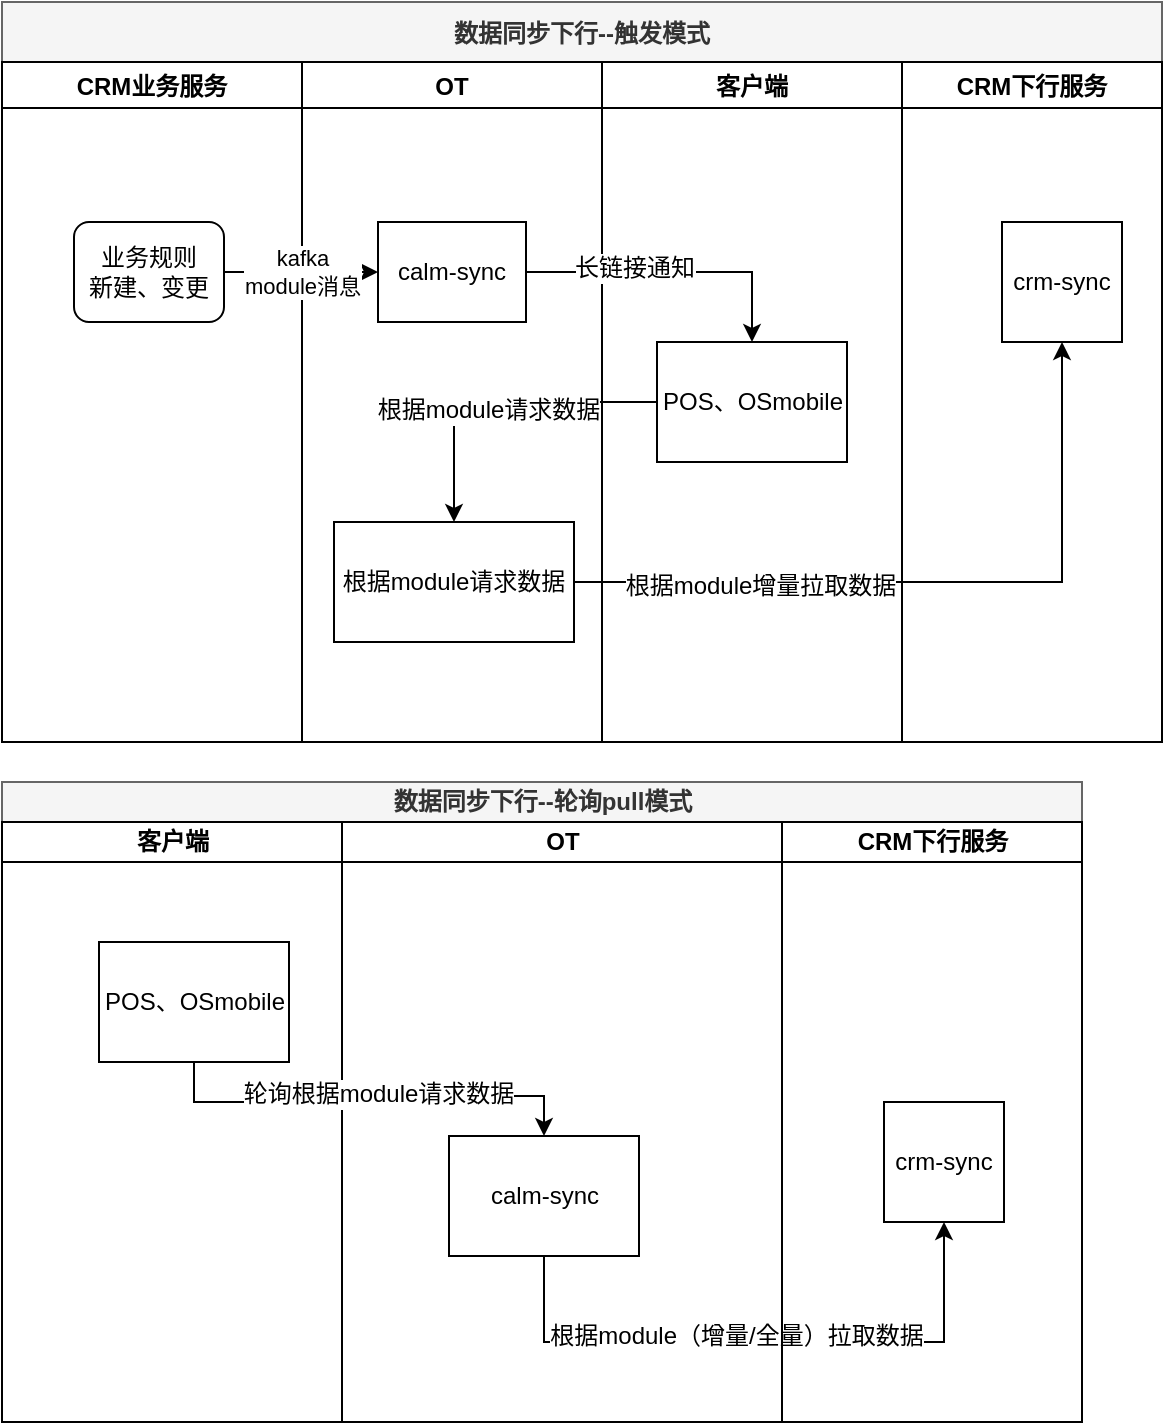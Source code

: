 <mxfile version="11.2.3" type="github" pages="1"><diagram id="SiB0vwN9JOx0_ccP5DaL" name="CRM同步下行"><mxGraphModel dx="946" dy="544" grid="1" gridSize="10" guides="1" tooltips="1" connect="1" arrows="1" fold="1" page="1" pageScale="1" pageWidth="827" pageHeight="1169" math="0" shadow="0"><root><mxCell id="0"/><mxCell id="1" parent="0"/><mxCell id="UvY-WXUA-jU0H9xlAhvb-1" value="数据同步下行--触发模式" style="swimlane;startSize=30;fillColor=#f5f5f5;strokeColor=#666666;fontColor=#333333;" vertex="1" parent="1"><mxGeometry x="120" y="60" width="580" height="370" as="geometry"/></mxCell><mxCell id="UvY-WXUA-jU0H9xlAhvb-2" value="CRM业务服务" style="swimlane;" vertex="1" parent="UvY-WXUA-jU0H9xlAhvb-1"><mxGeometry y="30" width="150" height="340" as="geometry"/></mxCell><mxCell id="UvY-WXUA-jU0H9xlAhvb-3" value="业务规则&lt;br&gt;新建、变更" style="rounded=1;whiteSpace=wrap;html=1;" vertex="1" parent="UvY-WXUA-jU0H9xlAhvb-2"><mxGeometry x="36" y="80" width="75" height="50" as="geometry"/></mxCell><mxCell id="UvY-WXUA-jU0H9xlAhvb-4" value="OT" style="swimlane;" vertex="1" parent="UvY-WXUA-jU0H9xlAhvb-1"><mxGeometry x="150" y="30" width="150" height="340" as="geometry"/></mxCell><mxCell id="UvY-WXUA-jU0H9xlAhvb-5" value="&lt;span&gt;calm-sync&lt;/span&gt;" style="rounded=0;whiteSpace=wrap;html=1;" vertex="1" parent="UvY-WXUA-jU0H9xlAhvb-4"><mxGeometry x="38" y="80" width="74" height="50" as="geometry"/></mxCell><mxCell id="UvY-WXUA-jU0H9xlAhvb-6" value="&lt;span&gt;根据module请求数据&lt;/span&gt;" style="rounded=0;whiteSpace=wrap;html=1;" vertex="1" parent="UvY-WXUA-jU0H9xlAhvb-4"><mxGeometry x="16" y="230" width="120" height="60" as="geometry"/></mxCell><mxCell id="UvY-WXUA-jU0H9xlAhvb-7" value="客户端" style="swimlane;" vertex="1" parent="UvY-WXUA-jU0H9xlAhvb-1"><mxGeometry x="300" y="30" width="150" height="340" as="geometry"/></mxCell><mxCell id="UvY-WXUA-jU0H9xlAhvb-8" value="&lt;span&gt;POS、OSmobile&lt;/span&gt;" style="rounded=0;whiteSpace=wrap;html=1;" vertex="1" parent="UvY-WXUA-jU0H9xlAhvb-7"><mxGeometry x="27.5" y="140" width="95" height="60" as="geometry"/></mxCell><mxCell id="UvY-WXUA-jU0H9xlAhvb-9" value="CRM下行服务" style="swimlane;" vertex="1" parent="UvY-WXUA-jU0H9xlAhvb-1"><mxGeometry x="450" y="30" width="130" height="340" as="geometry"/></mxCell><mxCell id="UvY-WXUA-jU0H9xlAhvb-10" value="crm-sync" style="rounded=0;whiteSpace=wrap;html=1;" vertex="1" parent="UvY-WXUA-jU0H9xlAhvb-9"><mxGeometry x="50" y="80" width="60" height="60" as="geometry"/></mxCell><mxCell id="UvY-WXUA-jU0H9xlAhvb-11" value="kafka&lt;br&gt;module消息&lt;br&gt;" style="edgeStyle=orthogonalEdgeStyle;rounded=0;orthogonalLoop=1;jettySize=auto;html=1;" edge="1" parent="UvY-WXUA-jU0H9xlAhvb-1" source="UvY-WXUA-jU0H9xlAhvb-3" target="UvY-WXUA-jU0H9xlAhvb-5"><mxGeometry relative="1" as="geometry"/></mxCell><mxCell id="UvY-WXUA-jU0H9xlAhvb-12" value="" style="edgeStyle=orthogonalEdgeStyle;rounded=0;orthogonalLoop=1;jettySize=auto;html=1;" edge="1" parent="UvY-WXUA-jU0H9xlAhvb-1" source="UvY-WXUA-jU0H9xlAhvb-5" target="UvY-WXUA-jU0H9xlAhvb-8"><mxGeometry relative="1" as="geometry"/></mxCell><mxCell id="UvY-WXUA-jU0H9xlAhvb-13" value="长链接通知" style="text;html=1;resizable=0;points=[];align=center;verticalAlign=middle;labelBackgroundColor=#ffffff;" vertex="1" connectable="0" parent="UvY-WXUA-jU0H9xlAhvb-12"><mxGeometry x="-0.267" y="2" relative="1" as="geometry"><mxPoint as="offset"/></mxGeometry></mxCell><mxCell id="UvY-WXUA-jU0H9xlAhvb-14" style="edgeStyle=orthogonalEdgeStyle;rounded=0;orthogonalLoop=1;jettySize=auto;html=1;exitX=0;exitY=0.5;exitDx=0;exitDy=0;entryX=0.5;entryY=0;entryDx=0;entryDy=0;" edge="1" parent="UvY-WXUA-jU0H9xlAhvb-1" source="UvY-WXUA-jU0H9xlAhvb-8" target="UvY-WXUA-jU0H9xlAhvb-6"><mxGeometry relative="1" as="geometry"/></mxCell><mxCell id="UvY-WXUA-jU0H9xlAhvb-15" value="根据module请求数据" style="text;html=1;resizable=0;points=[];align=center;verticalAlign=middle;labelBackgroundColor=#ffffff;" vertex="1" connectable="0" parent="UvY-WXUA-jU0H9xlAhvb-14"><mxGeometry x="0.049" y="4" relative="1" as="geometry"><mxPoint as="offset"/></mxGeometry></mxCell><mxCell id="UvY-WXUA-jU0H9xlAhvb-16" style="edgeStyle=orthogonalEdgeStyle;rounded=0;orthogonalLoop=1;jettySize=auto;html=1;exitX=1;exitY=0.5;exitDx=0;exitDy=0;entryX=0.5;entryY=1;entryDx=0;entryDy=0;" edge="1" parent="UvY-WXUA-jU0H9xlAhvb-1" source="UvY-WXUA-jU0H9xlAhvb-6" target="UvY-WXUA-jU0H9xlAhvb-10"><mxGeometry relative="1" as="geometry"/></mxCell><mxCell id="UvY-WXUA-jU0H9xlAhvb-17" value="根据module增量拉取数据" style="text;html=1;resizable=0;points=[];align=center;verticalAlign=middle;labelBackgroundColor=#ffffff;" vertex="1" connectable="0" parent="UvY-WXUA-jU0H9xlAhvb-16"><mxGeometry x="-0.489" y="-2" relative="1" as="geometry"><mxPoint as="offset"/></mxGeometry></mxCell><mxCell id="UvY-WXUA-jU0H9xlAhvb-18" value="数据同步下行--轮询pull模式" style="swimlane;html=1;childLayout=stackLayout;resizeParent=1;resizeParentMax=0;startSize=20;fillColor=#f5f5f5;strokeColor=#666666;fontColor=#333333;" vertex="1" parent="1"><mxGeometry x="120" y="450" width="540" height="320" as="geometry"/></mxCell><mxCell id="UvY-WXUA-jU0H9xlAhvb-19" value="客户端" style="swimlane;html=1;startSize=20;" vertex="1" parent="UvY-WXUA-jU0H9xlAhvb-18"><mxGeometry y="20" width="170" height="300" as="geometry"/></mxCell><mxCell id="UvY-WXUA-jU0H9xlAhvb-20" value="&lt;span&gt;POS、OSmobile&lt;/span&gt;" style="rounded=0;whiteSpace=wrap;html=1;" vertex="1" parent="UvY-WXUA-jU0H9xlAhvb-19"><mxGeometry x="48.5" y="60" width="95" height="60" as="geometry"/></mxCell><mxCell id="UvY-WXUA-jU0H9xlAhvb-21" value="OT" style="swimlane;html=1;startSize=20;" vertex="1" parent="UvY-WXUA-jU0H9xlAhvb-18"><mxGeometry x="170" y="20" width="220" height="300" as="geometry"/></mxCell><mxCell id="UvY-WXUA-jU0H9xlAhvb-22" value="calm-sync&lt;br&gt;" style="rounded=0;whiteSpace=wrap;html=1;" vertex="1" parent="UvY-WXUA-jU0H9xlAhvb-21"><mxGeometry x="53.5" y="157" width="95" height="60" as="geometry"/></mxCell><mxCell id="UvY-WXUA-jU0H9xlAhvb-23" style="edgeStyle=orthogonalEdgeStyle;rounded=0;orthogonalLoop=1;jettySize=auto;html=1;exitX=0.5;exitY=1;exitDx=0;exitDy=0;entryX=0.5;entryY=1;entryDx=0;entryDy=0;startArrow=classic;startFill=1;endArrow=none;endFill=0;" edge="1" parent="UvY-WXUA-jU0H9xlAhvb-18" source="UvY-WXUA-jU0H9xlAhvb-28" target="UvY-WXUA-jU0H9xlAhvb-22"><mxGeometry relative="1" as="geometry"><mxPoint x="427.5" y="194" as="targetPoint"/><mxPoint x="184" y="314" as="sourcePoint"/><Array as="points"><mxPoint x="471" y="280"/><mxPoint x="271" y="280"/></Array></mxGeometry></mxCell><mxCell id="UvY-WXUA-jU0H9xlAhvb-24" value="根据module（增量/全量）拉取数据" style="text;html=1;resizable=0;points=[];align=center;verticalAlign=middle;labelBackgroundColor=#ffffff;" vertex="1" connectable="0" parent="UvY-WXUA-jU0H9xlAhvb-23"><mxGeometry x="-0.489" y="-2" relative="1" as="geometry"><mxPoint x="-87" y="-1" as="offset"/></mxGeometry></mxCell><mxCell id="UvY-WXUA-jU0H9xlAhvb-25" style="edgeStyle=orthogonalEdgeStyle;rounded=0;orthogonalLoop=1;jettySize=auto;html=1;exitX=0.5;exitY=1;exitDx=0;exitDy=0;" edge="1" parent="UvY-WXUA-jU0H9xlAhvb-18" source="UvY-WXUA-jU0H9xlAhvb-20" target="UvY-WXUA-jU0H9xlAhvb-22"><mxGeometry relative="1" as="geometry"><mxPoint x="124" y="284" as="targetPoint"/></mxGeometry></mxCell><mxCell id="UvY-WXUA-jU0H9xlAhvb-26" value="轮询根据module请求数据" style="text;html=1;resizable=0;points=[];align=center;verticalAlign=middle;labelBackgroundColor=#ffffff;" vertex="1" connectable="0" parent="UvY-WXUA-jU0H9xlAhvb-25"><mxGeometry x="0.049" y="4" relative="1" as="geometry"><mxPoint y="3" as="offset"/></mxGeometry></mxCell><mxCell id="UvY-WXUA-jU0H9xlAhvb-27" value="CRM下行服务" style="swimlane;html=1;startSize=20;" vertex="1" parent="UvY-WXUA-jU0H9xlAhvb-18"><mxGeometry x="390" y="20" width="150" height="300" as="geometry"/></mxCell><mxCell id="UvY-WXUA-jU0H9xlAhvb-28" value="crm-sync" style="rounded=0;whiteSpace=wrap;html=1;" vertex="1" parent="UvY-WXUA-jU0H9xlAhvb-27"><mxGeometry x="51" y="140" width="60" height="60" as="geometry"/></mxCell></root></mxGraphModel></diagram></mxfile>
